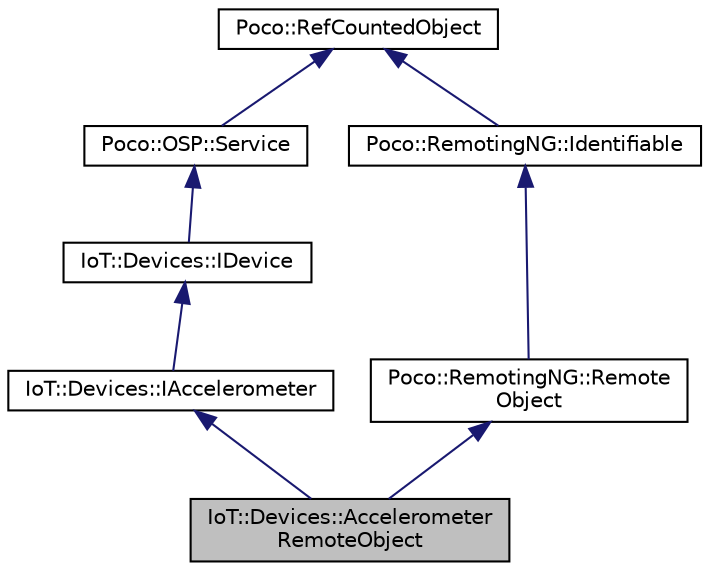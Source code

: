 digraph "IoT::Devices::AccelerometerRemoteObject"
{
 // LATEX_PDF_SIZE
  edge [fontname="Helvetica",fontsize="10",labelfontname="Helvetica",labelfontsize="10"];
  node [fontname="Helvetica",fontsize="10",shape=record];
  Node1 [label="IoT::Devices::Accelerometer\lRemoteObject",height=0.2,width=0.4,color="black", fillcolor="grey75", style="filled", fontcolor="black",tooltip="The interface for three-axis Accelerometers."];
  Node2 -> Node1 [dir="back",color="midnightblue",fontsize="10",style="solid"];
  Node2 [label="IoT::Devices::IAccelerometer",height=0.2,width=0.4,color="black", fillcolor="white", style="filled",URL="$classIoT_1_1Devices_1_1IAccelerometer.html",tooltip="The interface for three-axis Accelerometers."];
  Node3 -> Node2 [dir="back",color="midnightblue",fontsize="10",style="solid"];
  Node3 [label="IoT::Devices::IDevice",height=0.2,width=0.4,color="black", fillcolor="white", style="filled",URL="$classIoT_1_1Devices_1_1IDevice.html",tooltip=" "];
  Node4 -> Node3 [dir="back",color="midnightblue",fontsize="10",style="solid"];
  Node4 [label="Poco::OSP::Service",height=0.2,width=0.4,color="black", fillcolor="white", style="filled",URL="$classPoco_1_1OSP_1_1Service.html",tooltip=" "];
  Node5 -> Node4 [dir="back",color="midnightblue",fontsize="10",style="solid"];
  Node5 [label="Poco::RefCountedObject",height=0.2,width=0.4,color="black", fillcolor="white", style="filled",URL="$classPoco_1_1RefCountedObject.html",tooltip=" "];
  Node6 -> Node1 [dir="back",color="midnightblue",fontsize="10",style="solid"];
  Node6 [label="Poco::RemotingNG::Remote\lObject",height=0.2,width=0.4,color="black", fillcolor="white", style="filled",URL="$classPoco_1_1RemotingNG_1_1RemoteObject.html",tooltip=" "];
  Node7 -> Node6 [dir="back",color="midnightblue",fontsize="10",style="solid"];
  Node7 [label="Poco::RemotingNG::Identifiable",height=0.2,width=0.4,color="black", fillcolor="white", style="filled",URL="$classPoco_1_1RemotingNG_1_1Identifiable.html",tooltip=" "];
  Node5 -> Node7 [dir="back",color="midnightblue",fontsize="10",style="solid"];
}
